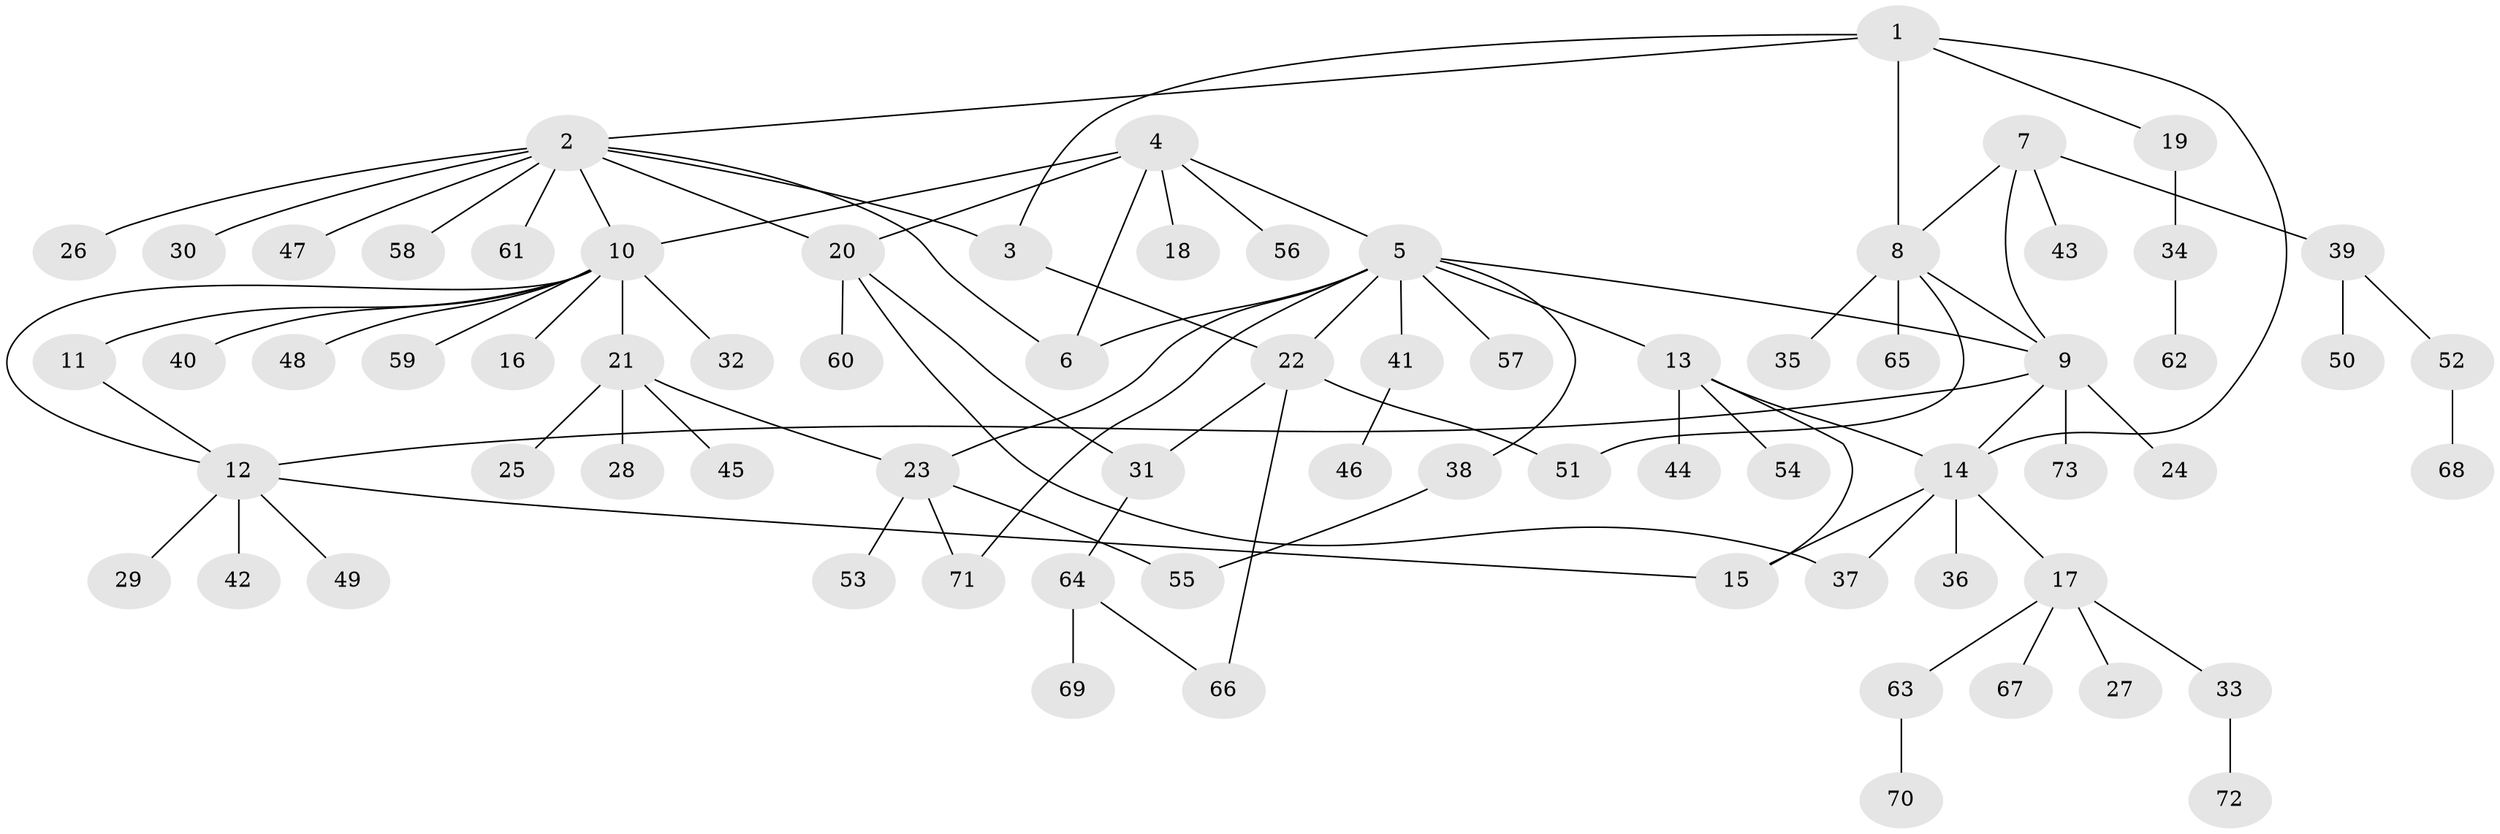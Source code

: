 // coarse degree distribution, {5: 0.037037037037037035, 12: 0.018518518518518517, 13: 0.018518518518518517, 2: 0.12962962962962962, 8: 0.037037037037037035, 4: 0.05555555555555555, 9: 0.018518518518518517, 6: 0.018518518518518517, 7: 0.018518518518518517, 3: 0.05555555555555555, 1: 0.5925925925925926}
// Generated by graph-tools (version 1.1) at 2025/24/03/03/25 07:24:09]
// undirected, 73 vertices, 92 edges
graph export_dot {
graph [start="1"]
  node [color=gray90,style=filled];
  1;
  2;
  3;
  4;
  5;
  6;
  7;
  8;
  9;
  10;
  11;
  12;
  13;
  14;
  15;
  16;
  17;
  18;
  19;
  20;
  21;
  22;
  23;
  24;
  25;
  26;
  27;
  28;
  29;
  30;
  31;
  32;
  33;
  34;
  35;
  36;
  37;
  38;
  39;
  40;
  41;
  42;
  43;
  44;
  45;
  46;
  47;
  48;
  49;
  50;
  51;
  52;
  53;
  54;
  55;
  56;
  57;
  58;
  59;
  60;
  61;
  62;
  63;
  64;
  65;
  66;
  67;
  68;
  69;
  70;
  71;
  72;
  73;
  1 -- 2;
  1 -- 3;
  1 -- 8;
  1 -- 14;
  1 -- 19;
  2 -- 3;
  2 -- 6;
  2 -- 10;
  2 -- 20;
  2 -- 26;
  2 -- 30;
  2 -- 47;
  2 -- 58;
  2 -- 61;
  3 -- 22;
  4 -- 5;
  4 -- 6;
  4 -- 10;
  4 -- 18;
  4 -- 20;
  4 -- 56;
  5 -- 6;
  5 -- 9;
  5 -- 13;
  5 -- 22;
  5 -- 23;
  5 -- 38;
  5 -- 41;
  5 -- 57;
  5 -- 71;
  7 -- 8;
  7 -- 9;
  7 -- 39;
  7 -- 43;
  8 -- 9;
  8 -- 35;
  8 -- 51;
  8 -- 65;
  9 -- 12;
  9 -- 14;
  9 -- 24;
  9 -- 73;
  10 -- 11;
  10 -- 12;
  10 -- 16;
  10 -- 21;
  10 -- 32;
  10 -- 40;
  10 -- 48;
  10 -- 59;
  11 -- 12;
  12 -- 15;
  12 -- 29;
  12 -- 42;
  12 -- 49;
  13 -- 14;
  13 -- 15;
  13 -- 44;
  13 -- 54;
  14 -- 15;
  14 -- 17;
  14 -- 36;
  14 -- 37;
  17 -- 27;
  17 -- 33;
  17 -- 63;
  17 -- 67;
  19 -- 34;
  20 -- 31;
  20 -- 37;
  20 -- 60;
  21 -- 23;
  21 -- 25;
  21 -- 28;
  21 -- 45;
  22 -- 31;
  22 -- 51;
  22 -- 66;
  23 -- 53;
  23 -- 55;
  23 -- 71;
  31 -- 64;
  33 -- 72;
  34 -- 62;
  38 -- 55;
  39 -- 50;
  39 -- 52;
  41 -- 46;
  52 -- 68;
  63 -- 70;
  64 -- 66;
  64 -- 69;
}
